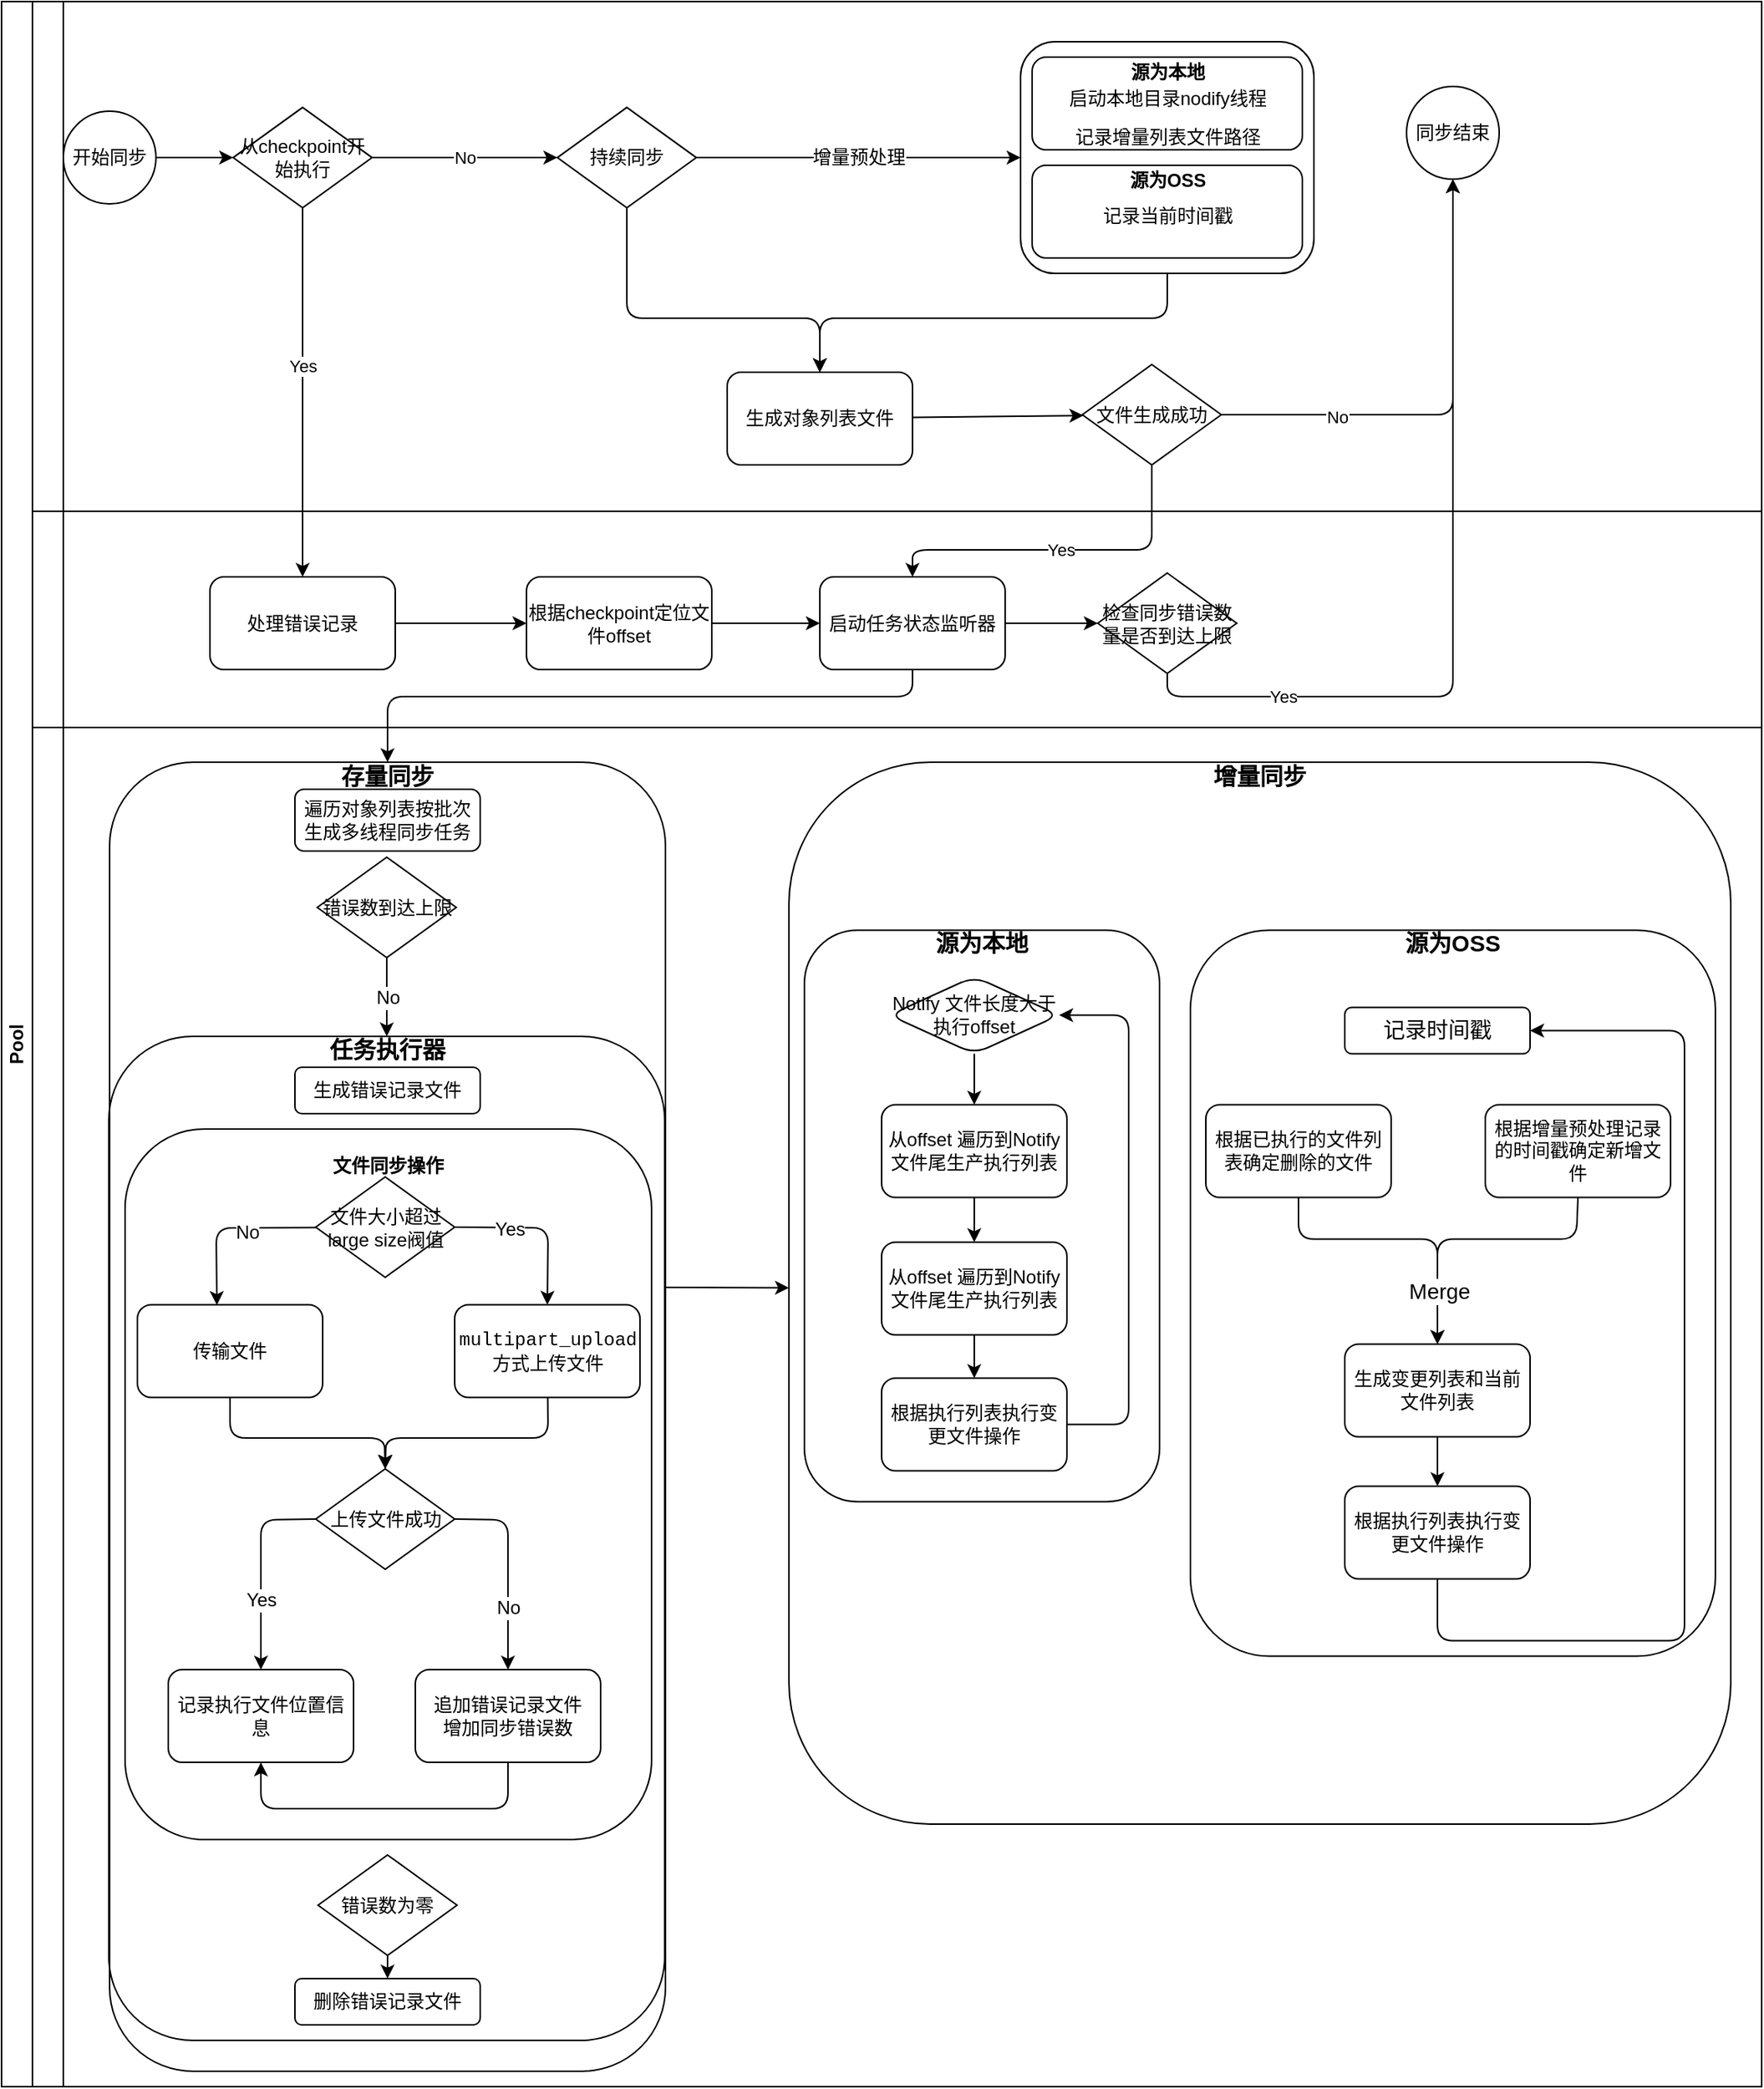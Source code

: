 <mxfile>
    <diagram id="prtHgNgQTEPvFCAcTncT" name="Page-1">
        <mxGraphModel dx="1972" dy="1236" grid="1" gridSize="10" guides="1" tooltips="1" connect="1" arrows="1" fold="1" page="1" pageScale="1" pageWidth="1169" pageHeight="1654" background="#ffffff" math="0" shadow="0">
            <root>
                <mxCell id="0"/>
                <mxCell id="1" parent="0"/>
                <mxCell id="5" style="edgeStyle=orthogonalEdgeStyle;rounded=0;orthogonalLoop=1;jettySize=auto;html=1;entryX=0;entryY=0.5;entryDx=0;entryDy=0;exitX=0.5;exitY=1;exitDx=0;exitDy=0;" parent="1" edge="1">
                    <mxGeometry relative="1" as="geometry">
                        <mxPoint x="110" y="1295" as="sourcePoint"/>
                    </mxGeometry>
                </mxCell>
                <mxCell id="8" style="edgeStyle=orthogonalEdgeStyle;rounded=0;orthogonalLoop=1;jettySize=auto;html=1;" parent="1" edge="1">
                    <mxGeometry relative="1" as="geometry">
                        <mxPoint x="220" y="1520" as="sourcePoint"/>
                    </mxGeometry>
                </mxCell>
                <mxCell id="9" value="No" style="edgeLabel;html=1;align=center;verticalAlign=middle;resizable=0;points=[];" parent="8" vertex="1" connectable="0">
                    <mxGeometry x="-0.026" relative="1" as="geometry">
                        <mxPoint as="offset"/>
                    </mxGeometry>
                </mxCell>
                <mxCell id="43" value="No" style="edgeStyle=orthogonalEdgeStyle;rounded=0;orthogonalLoop=1;jettySize=auto;html=1;entryX=0.5;entryY=0;entryDx=0;entryDy=0;" parent="1" edge="1">
                    <mxGeometry relative="1" as="geometry">
                        <mxPoint x="235" y="885" as="sourcePoint"/>
                    </mxGeometry>
                </mxCell>
                <mxCell id="51" style="edgeStyle=orthogonalEdgeStyle;rounded=0;orthogonalLoop=1;jettySize=auto;html=1;entryX=0;entryY=0.5;entryDx=0;entryDy=0;" parent="1" edge="1">
                    <mxGeometry relative="1" as="geometry">
                        <mxPoint x="150" y="1020" as="sourcePoint"/>
                    </mxGeometry>
                </mxCell>
                <mxCell id="52" value="Yes" style="edgeLabel;html=1;align=center;verticalAlign=middle;resizable=0;points=[];" parent="51" vertex="1" connectable="0">
                    <mxGeometry x="-0.271" y="-2" relative="1" as="geometry">
                        <mxPoint as="offset"/>
                    </mxGeometry>
                </mxCell>
                <mxCell id="54" style="edgeStyle=orthogonalEdgeStyle;rounded=0;orthogonalLoop=1;jettySize=auto;html=1;entryX=0.5;entryY=0;entryDx=0;entryDy=0;" parent="1" edge="1">
                    <mxGeometry relative="1" as="geometry">
                        <mxPoint x="300.0" y="1294.87" as="sourcePoint"/>
                    </mxGeometry>
                </mxCell>
                <mxCell id="56" value="Yes" style="edgeStyle=orthogonalEdgeStyle;rounded=0;orthogonalLoop=1;jettySize=auto;html=1;entryX=0.75;entryY=0;entryDx=0;entryDy=0;exitX=0.5;exitY=1;exitDx=0;exitDy=0;" parent="1" edge="1">
                    <mxGeometry x="0.163" relative="1" as="geometry">
                        <Array as="points">
                            <mxPoint x="240.0" y="1180"/>
                            <mxPoint x="140.0" y="1180"/>
                        </Array>
                        <mxPoint as="offset"/>
                        <mxPoint x="241.47" y="1053.25" as="sourcePoint"/>
                    </mxGeometry>
                </mxCell>
                <mxCell id="57" style="edgeStyle=orthogonalEdgeStyle;rounded=0;orthogonalLoop=1;jettySize=auto;html=1;entryX=0.5;entryY=0;entryDx=0;entryDy=0;" parent="1" edge="1">
                    <mxGeometry relative="1" as="geometry">
                        <Array as="points">
                            <mxPoint x="350" y="1020"/>
                            <mxPoint x="350" y="1180"/>
                            <mxPoint x="300" y="1180"/>
                        </Array>
                        <mxPoint x="281.401" y="1020.182" as="sourcePoint"/>
                    </mxGeometry>
                </mxCell>
                <mxCell id="58" value="No" style="edgeLabel;html=1;align=center;verticalAlign=middle;resizable=0;points=[];" parent="57" vertex="1" connectable="0">
                    <mxGeometry x="-0.304" y="1" relative="1" as="geometry">
                        <mxPoint x="-21" y="106.37" as="offset"/>
                    </mxGeometry>
                </mxCell>
                <mxCell id="60" style="edgeStyle=orthogonalEdgeStyle;rounded=0;orthogonalLoop=1;jettySize=auto;html=1;entryX=0.5;entryY=0;entryDx=0;entryDy=0;" parent="1" edge="1">
                    <mxGeometry relative="1" as="geometry">
                        <mxPoint x="280" y="810" as="sourcePoint"/>
                    </mxGeometry>
                </mxCell>
                <mxCell id="dNxyNK7c78bLwvsdeMH5-19" value="Pool" style="swimlane;html=1;childLayout=stackLayout;resizeParent=1;resizeParentMax=0;horizontal=0;startSize=20;horizontalStack=0;whiteSpace=wrap;" parent="1" vertex="1">
                    <mxGeometry x="15" y="40" width="1140" height="1350" as="geometry"/>
                </mxCell>
                <mxCell id="88" value="Yes" style="edgeStyle=none;html=1;entryX=0.5;entryY=0;entryDx=0;entryDy=0;" parent="dNxyNK7c78bLwvsdeMH5-19" source="62" target="86" edge="1">
                    <mxGeometry x="-0.143" relative="1" as="geometry">
                        <mxPoint as="offset"/>
                    </mxGeometry>
                </mxCell>
                <mxCell id="112" style="edgeStyle=orthogonalEdgeStyle;html=1;entryX=0.5;entryY=1;entryDx=0;entryDy=0;" parent="dNxyNK7c78bLwvsdeMH5-19" source="110" target="dNxyNK7c78bLwvsdeMH5-32" edge="1">
                    <mxGeometry relative="1" as="geometry">
                        <Array as="points">
                            <mxPoint x="940" y="450"/>
                        </Array>
                    </mxGeometry>
                </mxCell>
                <mxCell id="113" value="Yes" style="edgeLabel;html=1;align=center;verticalAlign=middle;resizable=0;points=[];" parent="112" vertex="1" connectable="0">
                    <mxGeometry x="-0.666" relative="1" as="geometry">
                        <mxPoint as="offset"/>
                    </mxGeometry>
                </mxCell>
                <mxCell id="dNxyNK7c78bLwvsdeMH5-20" value="&lt;br&gt;" style="swimlane;html=1;startSize=20;horizontal=0;" parent="dNxyNK7c78bLwvsdeMH5-19" vertex="1">
                    <mxGeometry x="20" width="1120" height="330" as="geometry"/>
                </mxCell>
                <mxCell id="67" style="edgeStyle=none;html=1;entryX=0;entryY=0.5;entryDx=0;entryDy=0;" parent="dNxyNK7c78bLwvsdeMH5-20" source="dNxyNK7c78bLwvsdeMH5-23" target="62" edge="1">
                    <mxGeometry relative="1" as="geometry"/>
                </mxCell>
                <mxCell id="dNxyNK7c78bLwvsdeMH5-23" value="&lt;span&gt;开始同步&lt;/span&gt;" style="ellipse;whiteSpace=wrap;html=1;" parent="dNxyNK7c78bLwvsdeMH5-20" vertex="1">
                    <mxGeometry x="20" y="71.05" width="60" height="60" as="geometry"/>
                </mxCell>
                <mxCell id="dNxyNK7c78bLwvsdeMH5-32" value="&lt;span&gt;同步结束&lt;/span&gt;" style="ellipse;whiteSpace=wrap;html=1;" parent="dNxyNK7c78bLwvsdeMH5-20" vertex="1">
                    <mxGeometry x="890" y="55" width="60" height="60" as="geometry"/>
                </mxCell>
                <mxCell id="70" value="No" style="edgeStyle=none;html=1;entryX=0;entryY=0.5;entryDx=0;entryDy=0;" parent="dNxyNK7c78bLwvsdeMH5-20" source="62" target="68" edge="1">
                    <mxGeometry relative="1" as="geometry"/>
                </mxCell>
                <mxCell id="62" value="从checkpoint开始执行" style="rhombus;whiteSpace=wrap;html=1;" parent="dNxyNK7c78bLwvsdeMH5-20" vertex="1">
                    <mxGeometry x="130" y="68.55" width="90" height="65" as="geometry"/>
                </mxCell>
                <mxCell id="185" value="增量预处理" style="edgeStyle=none;html=1;entryX=0;entryY=0.5;entryDx=0;entryDy=0;fontSize=12;" parent="dNxyNK7c78bLwvsdeMH5-20" source="68" target="166" edge="1">
                    <mxGeometry relative="1" as="geometry"/>
                </mxCell>
                <mxCell id="205" style="edgeStyle=none;html=1;entryX=0.5;entryY=0;entryDx=0;entryDy=0;fontSize=12;" parent="dNxyNK7c78bLwvsdeMH5-20" source="68" target="96" edge="1">
                    <mxGeometry relative="1" as="geometry">
                        <Array as="points">
                            <mxPoint x="385" y="205"/>
                            <mxPoint x="510" y="205"/>
                        </Array>
                    </mxGeometry>
                </mxCell>
                <mxCell id="68" value="持续同步" style="rhombus;whiteSpace=wrap;html=1;" parent="dNxyNK7c78bLwvsdeMH5-20" vertex="1">
                    <mxGeometry x="340" y="68.55" width="90" height="65" as="geometry"/>
                </mxCell>
                <mxCell id="204" style="edgeStyle=none;html=1;fontSize=12;" parent="dNxyNK7c78bLwvsdeMH5-20" source="96" target="104" edge="1">
                    <mxGeometry relative="1" as="geometry"/>
                </mxCell>
                <mxCell id="96" value="生成对象列表文件" style="rounded=1;whiteSpace=wrap;html=1;" parent="dNxyNK7c78bLwvsdeMH5-20" vertex="1">
                    <mxGeometry x="450" y="240" width="120" height="60" as="geometry"/>
                </mxCell>
                <mxCell id="203" style="edgeStyle=none;html=1;entryX=0.5;entryY=0;entryDx=0;entryDy=0;fontSize=12;exitX=0.5;exitY=1;exitDx=0;exitDy=0;" parent="dNxyNK7c78bLwvsdeMH5-20" source="166" target="96" edge="1">
                    <mxGeometry relative="1" as="geometry">
                        <Array as="points">
                            <mxPoint x="735" y="205"/>
                            <mxPoint x="510" y="205"/>
                        </Array>
                    </mxGeometry>
                </mxCell>
                <mxCell id="166" value="" style="rounded=1;whiteSpace=wrap;html=1;shadow=0;glass=0;sketch=0;strokeColor=default;fontSize=12;" parent="dNxyNK7c78bLwvsdeMH5-20" vertex="1">
                    <mxGeometry x="640" y="26.05" width="190" height="150" as="geometry"/>
                </mxCell>
                <mxCell id="167" value="&lt;h1 style=&quot;line-height: 0%;&quot;&gt;&lt;font style=&quot;font-size: 12px;&quot;&gt;源为本地&lt;/font&gt;&lt;/h1&gt;&lt;p style=&quot;font-size: 15px; line-height: 0%;&quot;&gt;&lt;span style=&quot;font-size: 12px;&quot;&gt;启动本地目录nodify线程&lt;/span&gt;&lt;/p&gt;&lt;p style=&quot;font-size: 15px;&quot;&gt;&lt;span style=&quot;font-size: 12px;&quot;&gt;记录增量列表文件路径&lt;/span&gt;&lt;br&gt;&lt;/p&gt;" style="text;html=1;spacing=5;spacingTop=-20;whiteSpace=wrap;overflow=hidden;rounded=1;strokeColor=default;glass=0;shadow=0;align=center;" parent="dNxyNK7c78bLwvsdeMH5-20" vertex="1">
                    <mxGeometry x="647.5" y="36.05" width="175" height="60" as="geometry"/>
                </mxCell>
                <mxCell id="184" value="&lt;h1 style=&quot;line-height: 0%;&quot;&gt;&lt;font style=&quot;font-size: 12px;&quot;&gt;源为OSS&lt;/font&gt;&lt;/h1&gt;&lt;p style=&quot;&quot;&gt;记录当前时间戳&lt;/p&gt;" style="text;html=1;spacing=5;spacingTop=-20;whiteSpace=wrap;overflow=hidden;rounded=1;strokeColor=default;glass=0;shadow=0;align=center;" parent="dNxyNK7c78bLwvsdeMH5-20" vertex="1">
                    <mxGeometry x="647.5" y="106.05" width="175" height="60" as="geometry"/>
                </mxCell>
                <mxCell id="104" value="文件生成成功" style="rhombus;whiteSpace=wrap;html=1;" parent="dNxyNK7c78bLwvsdeMH5-20" vertex="1">
                    <mxGeometry x="680" y="235" width="90" height="65" as="geometry"/>
                </mxCell>
                <mxCell id="108" style="edgeStyle=orthogonalEdgeStyle;html=1;entryX=0.5;entryY=1;entryDx=0;entryDy=0;" parent="dNxyNK7c78bLwvsdeMH5-20" source="104" target="dNxyNK7c78bLwvsdeMH5-32" edge="1">
                    <mxGeometry relative="1" as="geometry"/>
                </mxCell>
                <mxCell id="109" value="No" style="edgeLabel;html=1;align=center;verticalAlign=middle;resizable=0;points=[];" parent="108" vertex="1" connectable="0">
                    <mxGeometry x="-0.506" y="-1" relative="1" as="geometry">
                        <mxPoint as="offset"/>
                    </mxGeometry>
                </mxCell>
                <mxCell id="106" value="Yes" style="edgeStyle=orthogonalEdgeStyle;html=1;entryX=0.5;entryY=0;entryDx=0;entryDy=0;" parent="dNxyNK7c78bLwvsdeMH5-19" source="104" target="91" edge="1">
                    <mxGeometry relative="1" as="geometry">
                        <Array as="points">
                            <mxPoint x="745" y="355"/>
                            <mxPoint x="590" y="355"/>
                        </Array>
                    </mxGeometry>
                </mxCell>
                <mxCell id="dNxyNK7c78bLwvsdeMH5-21" value="预处理及辅助流程" style="swimlane;html=1;startSize=20;horizontal=0;" parent="dNxyNK7c78bLwvsdeMH5-19" vertex="1">
                    <mxGeometry x="20" y="330" width="1120" height="1020" as="geometry"/>
                </mxCell>
                <mxCell id="94" style="edgeStyle=none;html=1;entryX=0;entryY=0.5;entryDx=0;entryDy=0;" parent="dNxyNK7c78bLwvsdeMH5-21" source="72" target="91" edge="1">
                    <mxGeometry relative="1" as="geometry"/>
                </mxCell>
                <mxCell id="72" value="&lt;span&gt;根据checkpoint定位文件offset&lt;/span&gt;" style="rounded=1;whiteSpace=wrap;html=1;" parent="dNxyNK7c78bLwvsdeMH5-21" vertex="1">
                    <mxGeometry x="320" y="42.5" width="120" height="60" as="geometry"/>
                </mxCell>
                <mxCell id="93" style="edgeStyle=none;html=1;" parent="dNxyNK7c78bLwvsdeMH5-21" source="86" target="72" edge="1">
                    <mxGeometry relative="1" as="geometry"/>
                </mxCell>
                <mxCell id="86" value="&lt;span&gt;处理错误记录&lt;/span&gt;" style="rounded=1;whiteSpace=wrap;html=1;" parent="dNxyNK7c78bLwvsdeMH5-21" vertex="1">
                    <mxGeometry x="115" y="42.5" width="120" height="60" as="geometry"/>
                </mxCell>
                <mxCell id="95" style="edgeStyle=none;html=1;entryX=0;entryY=0.5;entryDx=0;entryDy=0;" parent="dNxyNK7c78bLwvsdeMH5-21" source="91" edge="1">
                    <mxGeometry relative="1" as="geometry">
                        <mxPoint x="690" y="72.5" as="targetPoint"/>
                    </mxGeometry>
                </mxCell>
                <mxCell id="207" style="edgeStyle=none;html=1;entryX=0.5;entryY=0;entryDx=0;entryDy=0;fontSize=12;exitX=0.5;exitY=1;exitDx=0;exitDy=0;" parent="dNxyNK7c78bLwvsdeMH5-21" source="91" target="157" edge="1">
                    <mxGeometry relative="1" as="geometry">
                        <Array as="points">
                            <mxPoint x="570" y="120"/>
                            <mxPoint x="230" y="120"/>
                        </Array>
                    </mxGeometry>
                </mxCell>
                <mxCell id="91" value="启动任务状态监听器" style="rounded=1;whiteSpace=wrap;html=1;" parent="dNxyNK7c78bLwvsdeMH5-21" vertex="1">
                    <mxGeometry x="510" y="42.5" width="120" height="60" as="geometry"/>
                </mxCell>
                <mxCell id="dNxyNK7c78bLwvsdeMH5-22" value="" style="swimlane;html=1;startSize=20;horizontal=0;" parent="dNxyNK7c78bLwvsdeMH5-21" vertex="1">
                    <mxGeometry y="140" width="1120" height="880" as="geometry"/>
                </mxCell>
                <mxCell id="288" style="edgeStyle=none;html=1;fontSize=14;exitX=1;exitY=0.25;exitDx=0;exitDy=0;entryX=0;entryY=0.495;entryDx=0;entryDy=0;entryPerimeter=0;" parent="dNxyNK7c78bLwvsdeMH5-22" source="209" target="158" edge="1">
                    <mxGeometry relative="1" as="geometry"/>
                </mxCell>
                <mxCell id="157" value="&lt;h1 style=&quot;font-size: 15px;&quot;&gt;&lt;font style=&quot;font-size: 15px;&quot;&gt;存量同步&lt;/font&gt;&lt;/h1&gt;&lt;p style=&quot;font-size: 15px;&quot;&gt;&lt;br&gt;&lt;/p&gt;" style="text;html=1;spacing=5;spacingTop=-20;whiteSpace=wrap;overflow=hidden;rounded=1;strokeColor=default;glass=0;shadow=0;align=center;" parent="dNxyNK7c78bLwvsdeMH5-22" vertex="1">
                    <mxGeometry x="50" y="22.5" width="360" height="847.5" as="geometry"/>
                </mxCell>
                <mxCell id="158" value="&lt;h1 style=&quot;font-size: 15px;&quot;&gt;&lt;font style=&quot;font-size: 15px;&quot;&gt;增量同步&lt;/font&gt;&lt;/h1&gt;&lt;p style=&quot;font-size: 15px;&quot;&gt;&lt;br&gt;&lt;/p&gt;" style="text;html=1;spacing=5;spacingTop=-20;whiteSpace=wrap;overflow=hidden;rounded=1;strokeColor=default;glass=0;shadow=0;align=center;" parent="dNxyNK7c78bLwvsdeMH5-22" vertex="1">
                    <mxGeometry x="490" y="22.5" width="610" height="687.5" as="geometry"/>
                </mxCell>
                <mxCell id="208" value="遍历对象列表按批次生成多线程同步任务" style="rounded=1;whiteSpace=wrap;html=1;" parent="dNxyNK7c78bLwvsdeMH5-22" vertex="1">
                    <mxGeometry x="170" y="40" width="120" height="40" as="geometry"/>
                </mxCell>
                <mxCell id="255" value="No" style="edgeStyle=none;html=1;entryX=0.5;entryY=0;entryDx=0;entryDy=0;fontSize=12;" parent="dNxyNK7c78bLwvsdeMH5-22" source="247" target="209" edge="1">
                    <mxGeometry relative="1" as="geometry"/>
                </mxCell>
                <mxCell id="254" value="" style="group" parent="dNxyNK7c78bLwvsdeMH5-22" vertex="1" connectable="0">
                    <mxGeometry x="50" y="200" width="360" height="650" as="geometry"/>
                </mxCell>
                <mxCell id="206" value="生成错误记录文件" style="rounded=1;whiteSpace=wrap;html=1;shadow=0;glass=0;sketch=0;strokeColor=default;fontSize=12;fillColor=default;container=0;" parent="254" vertex="1">
                    <mxGeometry x="120" y="20" width="120" height="30" as="geometry"/>
                </mxCell>
                <mxCell id="238" value="错误数为零" style="rhombus;whiteSpace=wrap;html=1;container=0;" parent="254" vertex="1">
                    <mxGeometry x="135" y="530" width="90" height="65" as="geometry"/>
                </mxCell>
                <mxCell id="239" style="edgeStyle=none;html=1;entryX=0.5;entryY=0;entryDx=0;entryDy=0;fontSize=12;" parent="254" source="238" target="237" edge="1">
                    <mxGeometry relative="1" as="geometry"/>
                </mxCell>
                <mxCell id="237" value="删除错误记录文件" style="rounded=1;whiteSpace=wrap;html=1;shadow=0;glass=0;sketch=0;strokeColor=default;fontSize=12;fillColor=default;container=0;" parent="254" vertex="1">
                    <mxGeometry x="120" y="610" width="120" height="30" as="geometry"/>
                </mxCell>
                <mxCell id="210" value="&lt;h1 style=&quot;&quot;&gt;&lt;font style=&quot;font-size: 12px;&quot;&gt;文件同步操作&lt;/font&gt;&lt;/h1&gt;&lt;p style=&quot;&quot;&gt;&lt;br&gt;&lt;/p&gt;" style="text;html=1;spacing=5;spacingTop=-20;whiteSpace=wrap;overflow=hidden;rounded=1;strokeColor=default;glass=0;shadow=0;align=center;container=0;movable=1;resizable=1;rotatable=1;deletable=1;editable=1;connectable=1;" parent="254" vertex="1">
                    <mxGeometry x="10" y="60" width="341" height="460" as="geometry"/>
                </mxCell>
                <mxCell id="153" value="记录执行文件位置信息" style="rounded=1;whiteSpace=wrap;html=1;container=0;movable=1;resizable=1;rotatable=1;deletable=1;editable=1;connectable=1;" parent="254" vertex="1">
                    <mxGeometry x="38" y="410" width="120" height="60" as="geometry"/>
                </mxCell>
                <mxCell id="147" value="&lt;span style=&quot;border-color: var(--border-color); font-family: menlo, &amp;quot;jetbrains mono&amp;quot;, &amp;quot;courier new&amp;quot;, monospace, menlo, monaco, &amp;quot;courier new&amp;quot;, monospace;&quot;&gt;multipart_upload方式上传文件&lt;/span&gt;" style="rounded=1;whiteSpace=wrap;html=1;container=0;movable=1;resizable=1;rotatable=1;deletable=1;editable=1;connectable=1;" parent="254" vertex="1">
                    <mxGeometry x="223.5" y="173.75" width="120" height="60" as="geometry"/>
                </mxCell>
                <mxCell id="226" style="edgeStyle=none;html=1;entryX=0.5;entryY=0;entryDx=0;entryDy=0;fontSize=12;exitX=1;exitY=0.5;exitDx=0;exitDy=0;movable=1;resizable=1;rotatable=1;deletable=1;editable=1;connectable=1;" parent="254" source="143" target="147" edge="1">
                    <mxGeometry relative="1" as="geometry">
                        <Array as="points">
                            <mxPoint x="284" y="124"/>
                        </Array>
                    </mxGeometry>
                </mxCell>
                <mxCell id="227" value="Yes" style="edgeLabel;html=1;align=center;verticalAlign=middle;resizable=1;points=[];fontSize=12;container=0;movable=1;rotatable=1;deletable=1;editable=1;connectable=1;" parent="226" vertex="1" connectable="0">
                    <mxGeometry x="-0.365" y="-1" relative="1" as="geometry">
                        <mxPoint as="offset"/>
                    </mxGeometry>
                </mxCell>
                <mxCell id="143" value="文件大小超过large size阀值" style="rhombus;whiteSpace=wrap;html=1;container=0;movable=1;resizable=1;rotatable=1;deletable=1;editable=1;connectable=1;" parent="254" vertex="1">
                    <mxGeometry x="133.5" y="91" width="90" height="65" as="geometry"/>
                </mxCell>
                <mxCell id="145" value="传输文件" style="rounded=1;whiteSpace=wrap;html=1;container=0;movable=1;resizable=1;rotatable=1;deletable=1;editable=1;connectable=1;" parent="254" vertex="1">
                    <mxGeometry x="18" y="173.75" width="120" height="60" as="geometry"/>
                </mxCell>
                <mxCell id="229" style="edgeStyle=none;html=1;entryX=0.429;entryY=0.004;entryDx=0;entryDy=0;entryPerimeter=0;fontSize=12;movable=1;resizable=1;rotatable=1;deletable=1;editable=1;connectable=1;" parent="254" source="143" target="145" edge="1">
                    <mxGeometry relative="1" as="geometry">
                        <Array as="points">
                            <mxPoint x="69" y="124"/>
                        </Array>
                    </mxGeometry>
                </mxCell>
                <mxCell id="230" value="No" style="edgeLabel;html=1;align=center;verticalAlign=middle;resizable=1;points=[];fontSize=12;container=0;movable=1;rotatable=1;deletable=1;editable=1;connectable=1;" parent="229" vertex="1" connectable="0">
                    <mxGeometry x="-0.211" y="3" relative="1" as="geometry">
                        <mxPoint as="offset"/>
                    </mxGeometry>
                </mxCell>
                <mxCell id="234" value="Yes" style="edgeStyle=none;html=1;entryX=0.5;entryY=0;entryDx=0;entryDy=0;fontSize=12;exitX=0;exitY=0.5;exitDx=0;exitDy=0;movable=1;resizable=1;rotatable=1;deletable=1;editable=1;connectable=1;" parent="254" source="150" target="153" edge="1">
                    <mxGeometry x="0.331" relative="1" as="geometry">
                        <Array as="points">
                            <mxPoint x="98" y="313"/>
                        </Array>
                        <mxPoint as="offset"/>
                    </mxGeometry>
                </mxCell>
                <mxCell id="150" value="上传文件成功" style="rhombus;whiteSpace=wrap;html=1;container=0;movable=1;resizable=1;rotatable=1;deletable=1;editable=1;connectable=1;" parent="254" vertex="1">
                    <mxGeometry x="133.5" y="280" width="90" height="65" as="geometry"/>
                </mxCell>
                <mxCell id="233" style="edgeStyle=none;html=1;entryX=0.5;entryY=0;entryDx=0;entryDy=0;fontSize=12;movable=1;resizable=1;rotatable=1;deletable=1;editable=1;connectable=1;" parent="254" source="147" target="150" edge="1">
                    <mxGeometry relative="1" as="geometry">
                        <Array as="points">
                            <mxPoint x="284" y="260"/>
                            <mxPoint x="179" y="260"/>
                        </Array>
                    </mxGeometry>
                </mxCell>
                <mxCell id="232" style="edgeStyle=none;html=1;entryX=0.5;entryY=0;entryDx=0;entryDy=0;fontSize=12;movable=1;resizable=1;rotatable=1;deletable=1;editable=1;connectable=1;" parent="254" source="145" target="150" edge="1">
                    <mxGeometry relative="1" as="geometry">
                        <Array as="points">
                            <mxPoint x="78" y="260"/>
                            <mxPoint x="178" y="260"/>
                        </Array>
                    </mxGeometry>
                </mxCell>
                <mxCell id="236" style="edgeStyle=none;html=1;entryX=0.5;entryY=1;entryDx=0;entryDy=0;fontSize=12;exitX=0.5;exitY=1;exitDx=0;exitDy=0;movable=1;resizable=1;rotatable=1;deletable=1;editable=1;connectable=1;" parent="254" source="152" target="153" edge="1">
                    <mxGeometry relative="1" as="geometry">
                        <Array as="points">
                            <mxPoint x="258" y="500"/>
                            <mxPoint x="98" y="500"/>
                        </Array>
                    </mxGeometry>
                </mxCell>
                <mxCell id="152" value="追加错误记录文件&lt;br&gt;增加同步错误数" style="rounded=1;whiteSpace=wrap;html=1;container=0;movable=1;resizable=1;rotatable=1;deletable=1;editable=1;connectable=1;" parent="254" vertex="1">
                    <mxGeometry x="198" y="410" width="120" height="60" as="geometry"/>
                </mxCell>
                <mxCell id="235" value="No" style="edgeStyle=none;html=1;entryX=0.5;entryY=0;entryDx=0;entryDy=0;fontSize=12;exitX=1;exitY=0.5;exitDx=0;exitDy=0;movable=1;resizable=1;rotatable=1;deletable=1;editable=1;connectable=1;" parent="254" source="150" target="152" edge="1">
                    <mxGeometry x="0.391" relative="1" as="geometry">
                        <Array as="points">
                            <mxPoint x="258" y="313"/>
                        </Array>
                        <mxPoint as="offset"/>
                    </mxGeometry>
                </mxCell>
                <mxCell id="209" value="&lt;h1 style=&quot;font-size: 15px;&quot;&gt;任务执行器&lt;/h1&gt;&lt;p style=&quot;font-size: 15px;&quot;&gt;&lt;br&gt;&lt;/p&gt;" style="text;html=1;spacing=5;spacingTop=-20;whiteSpace=wrap;overflow=hidden;rounded=1;strokeColor=default;glass=0;shadow=0;align=center;container=0;" parent="dNxyNK7c78bLwvsdeMH5-22" vertex="1">
                    <mxGeometry x="49.5" y="200" width="360" height="650" as="geometry"/>
                </mxCell>
                <mxCell id="247" value="错误数到达上限" style="rhombus;whiteSpace=wrap;html=1;" parent="dNxyNK7c78bLwvsdeMH5-22" vertex="1">
                    <mxGeometry x="184.5" y="84" width="90" height="65" as="geometry"/>
                </mxCell>
                <mxCell id="286" value="" style="group" parent="dNxyNK7c78bLwvsdeMH5-22" vertex="1" connectable="0">
                    <mxGeometry x="750" y="131.25" width="340" height="470" as="geometry"/>
                </mxCell>
                <mxCell id="271" value="&lt;h1 style=&quot;font-size: 15px;&quot;&gt;&lt;font style=&quot;font-size: 15px;&quot;&gt;源为OSS&lt;/font&gt;&lt;/h1&gt;&lt;p style=&quot;font-size: 15px;&quot;&gt;&lt;br&gt;&lt;/p&gt;" style="text;html=1;spacing=5;spacingTop=-20;whiteSpace=wrap;overflow=hidden;rounded=1;strokeColor=default;glass=0;shadow=0;align=center;container=0;" parent="286" vertex="1">
                    <mxGeometry width="340" height="470" as="geometry"/>
                </mxCell>
                <mxCell id="273" value="根据已执行的文件列表确定删除的文件" style="rounded=1;whiteSpace=wrap;html=1;shadow=0;glass=0;sketch=0;strokeColor=default;fontSize=12;fillColor=default;flipV=0;container=0;" parent="286" vertex="1">
                    <mxGeometry x="10" y="113" width="120" height="60" as="geometry"/>
                </mxCell>
                <mxCell id="275" value="生成变更列表和当前文件列表" style="rounded=1;whiteSpace=wrap;html=1;shadow=0;glass=0;sketch=0;strokeColor=default;fontSize=12;fillColor=default;flipV=0;container=0;" parent="286" vertex="1">
                    <mxGeometry x="100" y="268" width="120" height="60" as="geometry"/>
                </mxCell>
                <mxCell id="276" style="edgeStyle=none;html=1;fontSize=12;" parent="286" source="273" target="275" edge="1">
                    <mxGeometry relative="1" as="geometry">
                        <Array as="points">
                            <mxPoint x="70" y="200"/>
                            <mxPoint x="160" y="200"/>
                        </Array>
                    </mxGeometry>
                </mxCell>
                <mxCell id="278" value="根据执行列表执行变更文件操作" style="rounded=1;whiteSpace=wrap;html=1;shadow=0;glass=0;sketch=0;strokeColor=default;fontSize=12;fillColor=default;flipV=0;container=0;" parent="286" vertex="1">
                    <mxGeometry x="100" y="360" width="120" height="60" as="geometry"/>
                </mxCell>
                <mxCell id="279" style="edgeStyle=none;html=1;fontSize=12;" parent="286" source="275" target="278" edge="1">
                    <mxGeometry relative="1" as="geometry"/>
                </mxCell>
                <mxCell id="281" style="edgeStyle=none;html=1;entryX=0.5;entryY=0;entryDx=0;entryDy=0;fontSize=14;exitX=0.5;exitY=1;exitDx=0;exitDy=0;" parent="286" source="280" target="275" edge="1">
                    <mxGeometry relative="1" as="geometry">
                        <Array as="points">
                            <mxPoint x="250" y="200"/>
                            <mxPoint x="160" y="200"/>
                        </Array>
                    </mxGeometry>
                </mxCell>
                <mxCell id="282" value="Merge" style="edgeLabel;html=1;align=center;verticalAlign=middle;resizable=0;points=[];fontSize=14;" parent="281" vertex="1" connectable="0">
                    <mxGeometry x="0.627" y="1" relative="1" as="geometry">
                        <mxPoint as="offset"/>
                    </mxGeometry>
                </mxCell>
                <mxCell id="280" value="根据增量预处理记录的时间戳确定新增文件" style="rounded=1;whiteSpace=wrap;html=1;shadow=0;glass=0;sketch=0;strokeColor=default;fontSize=12;fillColor=default;flipV=0;container=0;" parent="286" vertex="1">
                    <mxGeometry x="191" y="113" width="120" height="60" as="geometry"/>
                </mxCell>
                <mxCell id="283" value="记录时间戳" style="rounded=1;whiteSpace=wrap;html=1;shadow=0;glass=0;sketch=0;strokeColor=default;fontSize=14;fillColor=default;" parent="286" vertex="1">
                    <mxGeometry x="100" y="50" width="120" height="30" as="geometry"/>
                </mxCell>
                <mxCell id="285" style="edgeStyle=none;html=1;entryX=1;entryY=0.5;entryDx=0;entryDy=0;fontSize=14;exitX=0.5;exitY=1;exitDx=0;exitDy=0;" parent="286" source="278" target="283" edge="1">
                    <mxGeometry relative="1" as="geometry">
                        <Array as="points">
                            <mxPoint x="160" y="460"/>
                            <mxPoint x="320" y="460"/>
                            <mxPoint x="320" y="65"/>
                        </Array>
                    </mxGeometry>
                </mxCell>
                <mxCell id="268" value="" style="group" parent="dNxyNK7c78bLwvsdeMH5-22" vertex="1" connectable="0">
                    <mxGeometry x="500" y="131.25" width="230" height="370" as="geometry"/>
                </mxCell>
                <mxCell id="257" value="&lt;h1 style=&quot;font-size: 15px;&quot;&gt;&lt;font style=&quot;font-size: 15px;&quot;&gt;源为本地&lt;/font&gt;&lt;/h1&gt;&lt;p style=&quot;font-size: 15px;&quot;&gt;&lt;br&gt;&lt;/p&gt;" style="text;html=1;spacing=5;spacingTop=-20;whiteSpace=wrap;overflow=hidden;rounded=1;strokeColor=default;glass=0;shadow=0;align=center;" parent="268" vertex="1">
                    <mxGeometry width="230" height="370" as="geometry"/>
                </mxCell>
                <mxCell id="258" value="Notify 文件长度大于执行offset" style="rhombus;whiteSpace=wrap;html=1;rounded=1;shadow=0;glass=0;sketch=0;strokeColor=default;fontSize=12;fillColor=default;" parent="268" vertex="1">
                    <mxGeometry x="55" y="30" width="110" height="50" as="geometry"/>
                </mxCell>
                <mxCell id="259" value="从offset 遍历到Notify文件尾生产执行列表" style="rounded=1;whiteSpace=wrap;html=1;shadow=0;glass=0;sketch=0;strokeColor=default;fontSize=12;fillColor=default;flipV=0;" parent="268" vertex="1">
                    <mxGeometry x="50" y="113" width="120" height="60" as="geometry"/>
                </mxCell>
                <mxCell id="263" style="edgeStyle=none;html=1;entryX=0.5;entryY=0;entryDx=0;entryDy=0;fontSize=12;" parent="268" source="258" target="259" edge="1">
                    <mxGeometry relative="1" as="geometry"/>
                </mxCell>
                <mxCell id="260" value="从offset 遍历到Notify文件尾生产执行列表" style="rounded=1;whiteSpace=wrap;html=1;shadow=0;glass=0;sketch=0;strokeColor=default;fontSize=12;fillColor=default;flipV=0;" parent="268" vertex="1">
                    <mxGeometry x="50" y="202" width="120" height="60" as="geometry"/>
                </mxCell>
                <mxCell id="264" style="edgeStyle=none;html=1;fontSize=12;" parent="268" source="259" target="260" edge="1">
                    <mxGeometry relative="1" as="geometry"/>
                </mxCell>
                <mxCell id="267" style="edgeStyle=none;html=1;entryX=1;entryY=0.5;entryDx=0;entryDy=0;fontSize=12;exitX=1;exitY=0.5;exitDx=0;exitDy=0;" parent="268" source="261" target="258" edge="1">
                    <mxGeometry relative="1" as="geometry">
                        <Array as="points">
                            <mxPoint x="210" y="320"/>
                            <mxPoint x="210" y="55"/>
                        </Array>
                    </mxGeometry>
                </mxCell>
                <mxCell id="261" value="根据执行列表执行变更文件操作" style="rounded=1;whiteSpace=wrap;html=1;shadow=0;glass=0;sketch=0;strokeColor=default;fontSize=12;fillColor=default;flipV=0;" parent="268" vertex="1">
                    <mxGeometry x="50" y="290" width="120" height="60" as="geometry"/>
                </mxCell>
                <mxCell id="265" style="edgeStyle=none;html=1;fontSize=12;" parent="268" source="260" target="261" edge="1">
                    <mxGeometry relative="1" as="geometry"/>
                </mxCell>
                <mxCell id="110" value="检查同步错误数量是否到达上限" style="rhombus;whiteSpace=wrap;html=1;" parent="dNxyNK7c78bLwvsdeMH5-21" vertex="1">
                    <mxGeometry x="690" y="40" width="90" height="65" as="geometry"/>
                </mxCell>
            </root>
        </mxGraphModel>
    </diagram>
</mxfile>